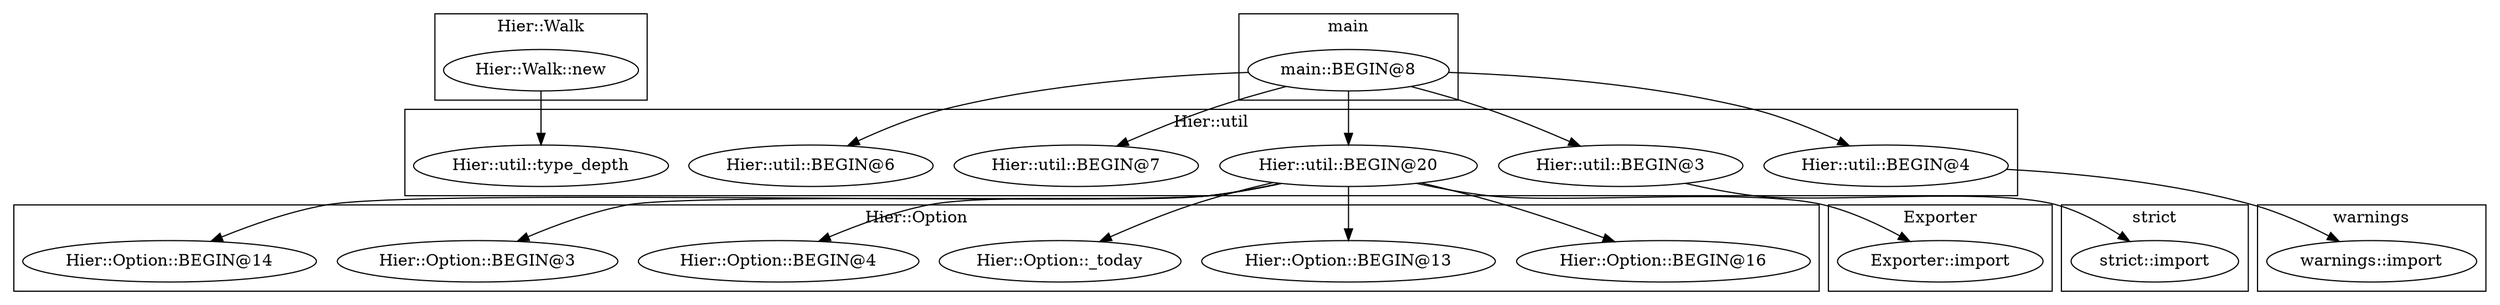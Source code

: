 digraph {
graph [overlap=false]
subgraph cluster_Hier_Walk {
	label="Hier::Walk";
	"Hier::Walk::new";
}
subgraph cluster_warnings {
	label="warnings";
	"warnings::import";
}
subgraph cluster_Hier_util {
	label="Hier::util";
	"Hier::util::BEGIN@20";
	"Hier::util::BEGIN@3";
	"Hier::util::type_depth";
	"Hier::util::BEGIN@7";
	"Hier::util::BEGIN@6";
	"Hier::util::BEGIN@4";
}
subgraph cluster_main {
	label="main";
	"main::BEGIN@8";
}
subgraph cluster_strict {
	label="strict";
	"strict::import";
}
subgraph cluster_Hier_Option {
	label="Hier::Option";
	"Hier::Option::BEGIN@16";
	"Hier::Option::BEGIN@13";
	"Hier::Option::_today";
	"Hier::Option::BEGIN@4";
	"Hier::Option::BEGIN@3";
	"Hier::Option::BEGIN@14";
}
subgraph cluster_Exporter {
	label="Exporter";
	"Exporter::import";
}
"main::BEGIN@8" -> "Hier::util::BEGIN@3";
"main::BEGIN@8" -> "Hier::util::BEGIN@20";
"Hier::util::BEGIN@20" -> "Hier::Option::BEGIN@3";
"Hier::util::BEGIN@20" -> "Exporter::import";
"main::BEGIN@8" -> "Hier::util::BEGIN@4";
"main::BEGIN@8" -> "Hier::util::BEGIN@7";
"Hier::util::BEGIN@20" -> "Hier::Option::_today";
"Hier::util::BEGIN@4" -> "warnings::import";
"Hier::util::BEGIN@20" -> "Hier::Option::BEGIN@4";
"main::BEGIN@8" -> "Hier::util::BEGIN@6";
"Hier::util::BEGIN@20" -> "Hier::Option::BEGIN@16";
"Hier::util::BEGIN@20" -> "Hier::Option::BEGIN@13";
"Hier::util::BEGIN@20" -> "Hier::Option::BEGIN@14";
"Hier::Walk::new" -> "Hier::util::type_depth";
"Hier::util::BEGIN@3" -> "strict::import";
}
